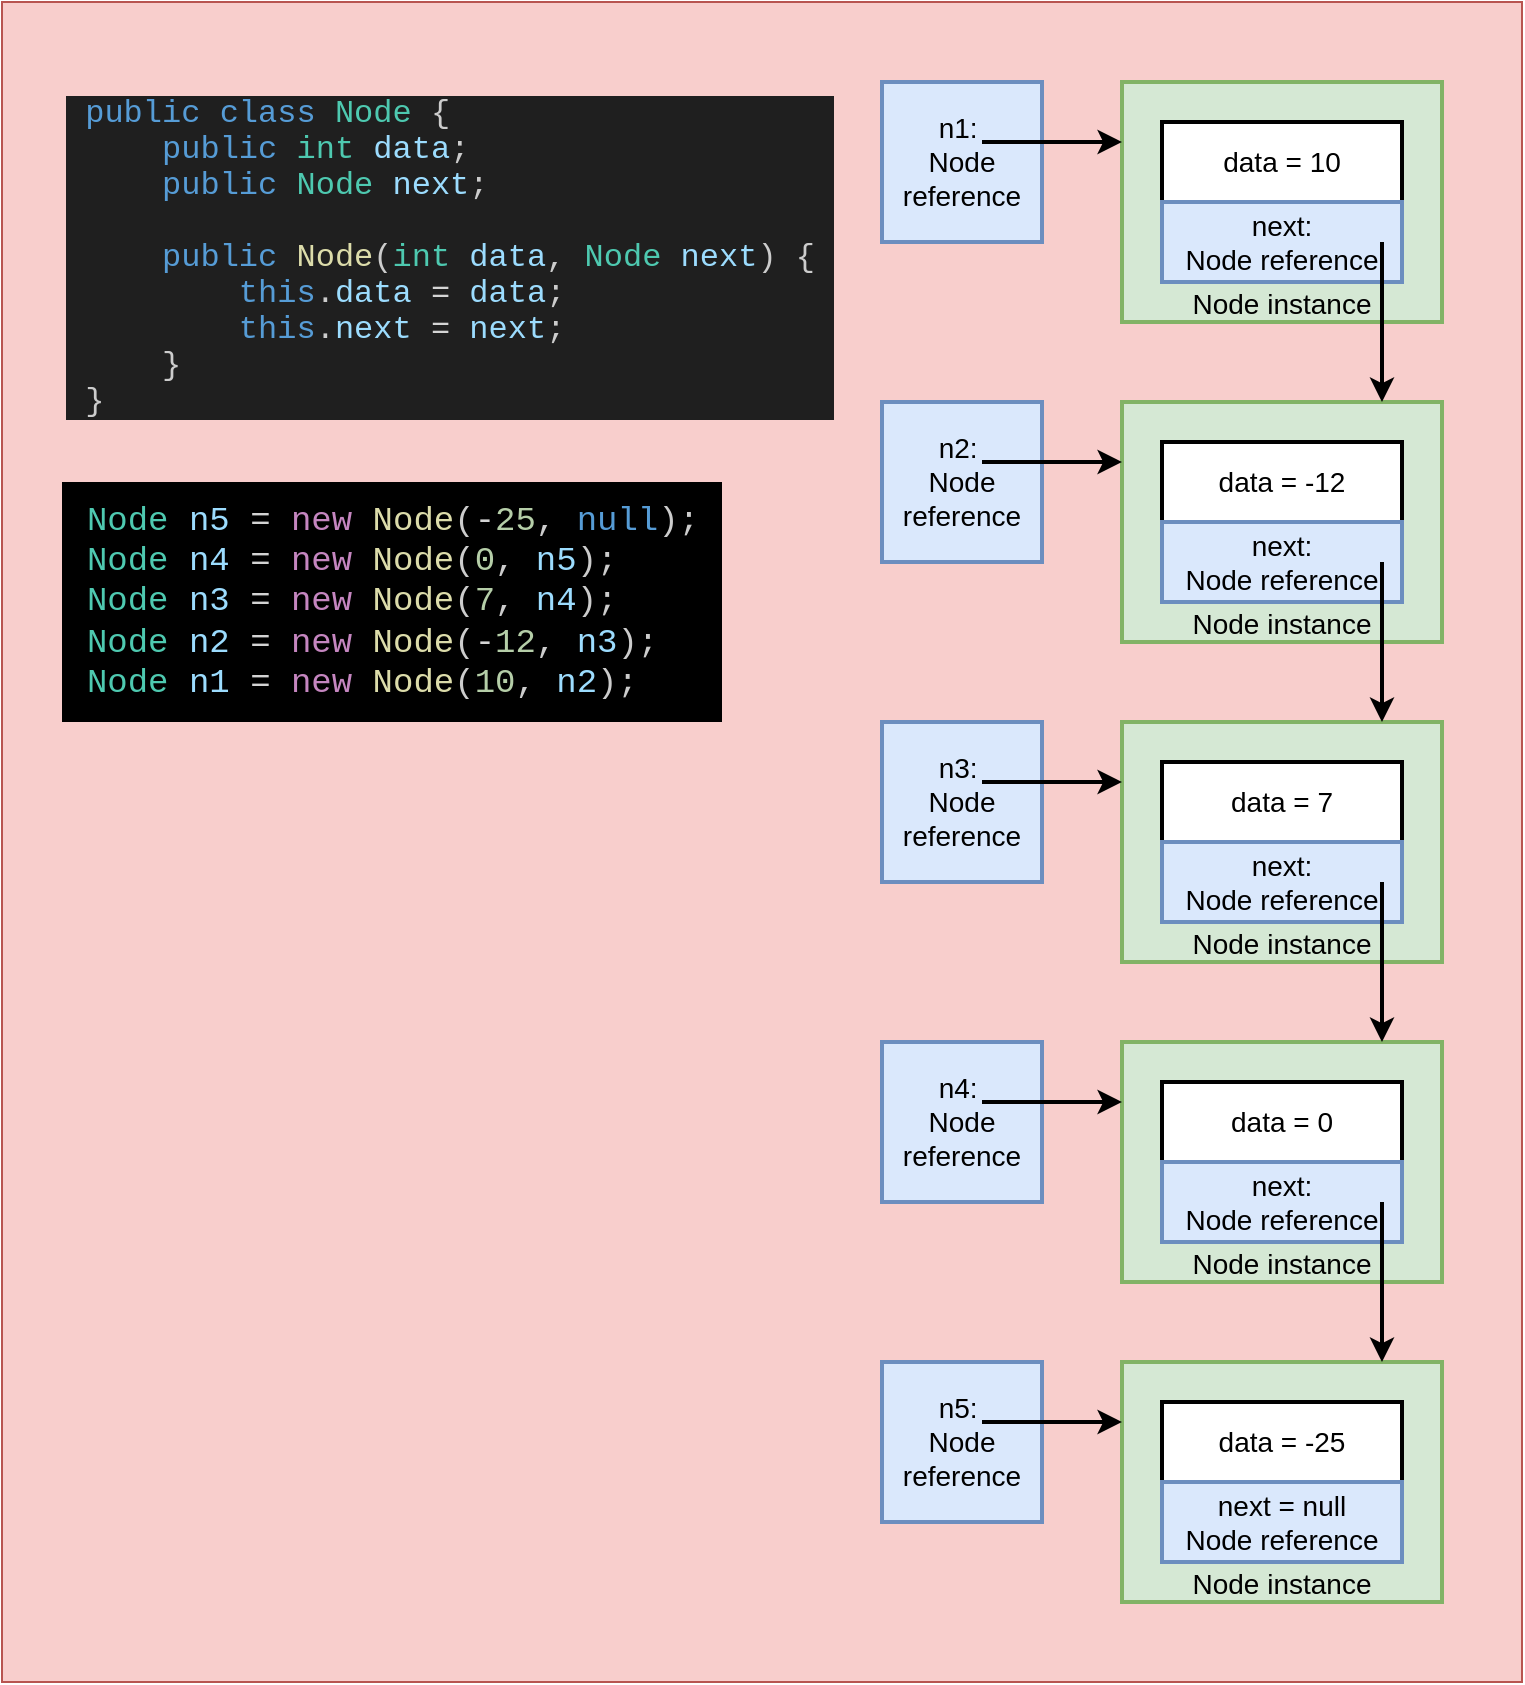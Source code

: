 <mxfile version="24.7.12">
  <diagram name="Page-1" id="XwBG22aRkaqgsSbQBnmj">
    <mxGraphModel dx="1440" dy="795" grid="1" gridSize="10" guides="1" tooltips="1" connect="1" arrows="1" fold="1" page="1" pageScale="1" pageWidth="850" pageHeight="1100" math="0" shadow="0">
      <root>
        <mxCell id="0" />
        <mxCell id="1" parent="0" />
        <mxCell id="JT_xuUOgfyqFdRKBLIvc-66" value="&lt;div style=&quot;color: rgb(204, 204, 204); background-color: rgb(31, 31, 31); font-family: Menlo, Monaco, &amp;quot;Courier New&amp;quot;, monospace; line-height: 18px; white-space: pre;&quot;&gt;&lt;br&gt;&lt;/div&gt;" style="rounded=0;whiteSpace=wrap;html=1;fillColor=#f8cecc;strokeColor=#b85450;align=left;" vertex="1" parent="1">
          <mxGeometry x="40" y="200" width="760" height="840" as="geometry" />
        </mxCell>
        <mxCell id="JT_xuUOgfyqFdRKBLIvc-40" value="&lt;div style=&quot;font-size: 14px;&quot;&gt;&lt;br style=&quot;font-size: 14px;&quot;&gt;&lt;/div&gt;&lt;div style=&quot;font-size: 14px;&quot;&gt;&lt;br style=&quot;font-size: 14px;&quot;&gt;&lt;/div&gt;&lt;div style=&quot;font-size: 14px;&quot;&gt;&lt;br style=&quot;font-size: 14px;&quot;&gt;&lt;/div&gt;&lt;div style=&quot;font-size: 14px;&quot;&gt;&lt;br style=&quot;font-size: 14px;&quot;&gt;&lt;/div&gt;&lt;div style=&quot;font-size: 14px;&quot;&gt;&lt;br style=&quot;font-size: 14px;&quot;&gt;&lt;/div&gt;&lt;div style=&quot;font-size: 14px;&quot;&gt;&lt;br style=&quot;font-size: 14px;&quot;&gt;&lt;/div&gt;&lt;div style=&quot;font-size: 14px;&quot;&gt;&lt;span style=&quot;background-color: initial;&quot;&gt;Node instance&lt;/span&gt;&lt;br&gt;&lt;/div&gt;" style="rounded=0;whiteSpace=wrap;html=1;fillColor=#d5e8d4;strokeColor=#82b366;strokeWidth=2;fontSize=14;" vertex="1" parent="1">
          <mxGeometry x="600" y="240" width="160" height="120" as="geometry" />
        </mxCell>
        <mxCell id="JT_xuUOgfyqFdRKBLIvc-36" value="n1:&amp;nbsp;&lt;div style=&quot;font-size: 14px;&quot;&gt;Node reference&lt;/div&gt;" style="rounded=0;whiteSpace=wrap;html=1;fillColor=#dae8fc;strokeColor=#6c8ebf;strokeWidth=2;fontSize=14;" vertex="1" parent="1">
          <mxGeometry x="480" y="240" width="80" height="80" as="geometry" />
        </mxCell>
        <mxCell id="JT_xuUOgfyqFdRKBLIvc-37" value="" style="endArrow=classic;html=1;rounded=0;strokeWidth=2;fontSize=14;" edge="1" parent="1">
          <mxGeometry width="50" height="50" relative="1" as="geometry">
            <mxPoint x="530" y="270" as="sourcePoint" />
            <mxPoint x="600" y="270" as="targetPoint" />
          </mxGeometry>
        </mxCell>
        <mxCell id="JT_xuUOgfyqFdRKBLIvc-38" value="data = 10" style="rounded=0;whiteSpace=wrap;html=1;strokeWidth=2;fontSize=14;" vertex="1" parent="1">
          <mxGeometry x="620" y="260" width="120" height="40" as="geometry" />
        </mxCell>
        <mxCell id="JT_xuUOgfyqFdRKBLIvc-39" value="next:&lt;div style=&quot;font-size: 14px;&quot;&gt;&lt;span style=&quot;background-color: initial; font-size: 14px;&quot;&gt;Node reference&lt;/span&gt;&lt;/div&gt;" style="rounded=0;whiteSpace=wrap;html=1;fillColor=#dae8fc;strokeColor=#6c8ebf;strokeWidth=2;fontSize=14;" vertex="1" parent="1">
          <mxGeometry x="620" y="300" width="120" height="40" as="geometry" />
        </mxCell>
        <mxCell id="JT_xuUOgfyqFdRKBLIvc-41" value="&lt;div style=&quot;font-size: 14px;&quot;&gt;&lt;br style=&quot;font-size: 14px;&quot;&gt;&lt;/div&gt;&lt;div style=&quot;font-size: 14px;&quot;&gt;&lt;br style=&quot;font-size: 14px;&quot;&gt;&lt;/div&gt;&lt;div style=&quot;font-size: 14px;&quot;&gt;&lt;br style=&quot;font-size: 14px;&quot;&gt;&lt;/div&gt;&lt;div style=&quot;font-size: 14px;&quot;&gt;&lt;br style=&quot;font-size: 14px;&quot;&gt;&lt;/div&gt;&lt;div style=&quot;font-size: 14px;&quot;&gt;&lt;br style=&quot;font-size: 14px;&quot;&gt;&lt;/div&gt;&lt;div style=&quot;font-size: 14px;&quot;&gt;&lt;br style=&quot;font-size: 14px;&quot;&gt;&lt;/div&gt;&lt;div style=&quot;font-size: 14px;&quot;&gt;&lt;span style=&quot;background-color: initial;&quot;&gt;Node instance&lt;/span&gt;&lt;br&gt;&lt;/div&gt;" style="rounded=0;whiteSpace=wrap;html=1;fillColor=#d5e8d4;strokeColor=#82b366;strokeWidth=2;fontSize=14;" vertex="1" parent="1">
          <mxGeometry x="600" y="400" width="160" height="120" as="geometry" />
        </mxCell>
        <mxCell id="JT_xuUOgfyqFdRKBLIvc-42" value="n2:&amp;nbsp;&lt;div style=&quot;font-size: 14px;&quot;&gt;Node reference&lt;/div&gt;" style="rounded=0;whiteSpace=wrap;html=1;fillColor=#dae8fc;strokeColor=#6c8ebf;strokeWidth=2;fontSize=14;" vertex="1" parent="1">
          <mxGeometry x="480" y="400" width="80" height="80" as="geometry" />
        </mxCell>
        <mxCell id="JT_xuUOgfyqFdRKBLIvc-43" value="" style="endArrow=classic;html=1;rounded=0;strokeWidth=2;fontSize=14;" edge="1" parent="1">
          <mxGeometry width="50" height="50" relative="1" as="geometry">
            <mxPoint x="530" y="430" as="sourcePoint" />
            <mxPoint x="600" y="430" as="targetPoint" />
          </mxGeometry>
        </mxCell>
        <mxCell id="JT_xuUOgfyqFdRKBLIvc-44" value="data = -12" style="rounded=0;whiteSpace=wrap;html=1;strokeWidth=2;fontSize=14;" vertex="1" parent="1">
          <mxGeometry x="620" y="420" width="120" height="40" as="geometry" />
        </mxCell>
        <mxCell id="JT_xuUOgfyqFdRKBLIvc-45" value="next:&lt;div style=&quot;font-size: 14px;&quot;&gt;&lt;span style=&quot;background-color: initial; font-size: 14px;&quot;&gt;Node reference&lt;/span&gt;&lt;/div&gt;" style="rounded=0;whiteSpace=wrap;html=1;fillColor=#dae8fc;strokeColor=#6c8ebf;strokeWidth=2;fontSize=14;" vertex="1" parent="1">
          <mxGeometry x="620" y="460" width="120" height="40" as="geometry" />
        </mxCell>
        <mxCell id="JT_xuUOgfyqFdRKBLIvc-46" value="&lt;div style=&quot;font-size: 14px;&quot;&gt;&lt;br style=&quot;font-size: 14px;&quot;&gt;&lt;/div&gt;&lt;div style=&quot;font-size: 14px;&quot;&gt;&lt;br style=&quot;font-size: 14px;&quot;&gt;&lt;/div&gt;&lt;div style=&quot;font-size: 14px;&quot;&gt;&lt;br style=&quot;font-size: 14px;&quot;&gt;&lt;/div&gt;&lt;div style=&quot;font-size: 14px;&quot;&gt;&lt;br style=&quot;font-size: 14px;&quot;&gt;&lt;/div&gt;&lt;div style=&quot;font-size: 14px;&quot;&gt;&lt;br style=&quot;font-size: 14px;&quot;&gt;&lt;/div&gt;&lt;div style=&quot;font-size: 14px;&quot;&gt;&lt;br style=&quot;font-size: 14px;&quot;&gt;&lt;/div&gt;&lt;div style=&quot;font-size: 14px;&quot;&gt;&lt;span style=&quot;background-color: initial;&quot;&gt;Node instance&lt;/span&gt;&lt;br&gt;&lt;/div&gt;" style="rounded=0;whiteSpace=wrap;html=1;fillColor=#d5e8d4;strokeColor=#82b366;strokeWidth=2;fontSize=14;" vertex="1" parent="1">
          <mxGeometry x="600" y="560" width="160" height="120" as="geometry" />
        </mxCell>
        <mxCell id="JT_xuUOgfyqFdRKBLIvc-47" value="n3:&amp;nbsp;&lt;div style=&quot;font-size: 14px;&quot;&gt;Node reference&lt;/div&gt;" style="rounded=0;whiteSpace=wrap;html=1;fillColor=#dae8fc;strokeColor=#6c8ebf;strokeWidth=2;fontSize=14;" vertex="1" parent="1">
          <mxGeometry x="480" y="560" width="80" height="80" as="geometry" />
        </mxCell>
        <mxCell id="JT_xuUOgfyqFdRKBLIvc-48" value="" style="endArrow=classic;html=1;rounded=0;strokeWidth=2;fontSize=14;" edge="1" parent="1">
          <mxGeometry width="50" height="50" relative="1" as="geometry">
            <mxPoint x="530" y="590" as="sourcePoint" />
            <mxPoint x="600" y="590" as="targetPoint" />
          </mxGeometry>
        </mxCell>
        <mxCell id="JT_xuUOgfyqFdRKBLIvc-49" value="data = 7" style="rounded=0;whiteSpace=wrap;html=1;strokeWidth=2;fontSize=14;" vertex="1" parent="1">
          <mxGeometry x="620" y="580" width="120" height="40" as="geometry" />
        </mxCell>
        <mxCell id="JT_xuUOgfyqFdRKBLIvc-50" value="next:&lt;div style=&quot;font-size: 14px;&quot;&gt;&lt;span style=&quot;background-color: initial; font-size: 14px;&quot;&gt;Node reference&lt;/span&gt;&lt;/div&gt;" style="rounded=0;whiteSpace=wrap;html=1;fillColor=#dae8fc;strokeColor=#6c8ebf;strokeWidth=2;fontSize=14;" vertex="1" parent="1">
          <mxGeometry x="620" y="620" width="120" height="40" as="geometry" />
        </mxCell>
        <mxCell id="JT_xuUOgfyqFdRKBLIvc-51" value="&lt;div style=&quot;font-size: 14px;&quot;&gt;&lt;br style=&quot;font-size: 14px;&quot;&gt;&lt;/div&gt;&lt;div style=&quot;font-size: 14px;&quot;&gt;&lt;br style=&quot;font-size: 14px;&quot;&gt;&lt;/div&gt;&lt;div style=&quot;font-size: 14px;&quot;&gt;&lt;br style=&quot;font-size: 14px;&quot;&gt;&lt;/div&gt;&lt;div style=&quot;font-size: 14px;&quot;&gt;&lt;br style=&quot;font-size: 14px;&quot;&gt;&lt;/div&gt;&lt;div style=&quot;font-size: 14px;&quot;&gt;&lt;br style=&quot;font-size: 14px;&quot;&gt;&lt;/div&gt;&lt;div style=&quot;font-size: 14px;&quot;&gt;&lt;br style=&quot;font-size: 14px;&quot;&gt;&lt;/div&gt;&lt;div style=&quot;font-size: 14px;&quot;&gt;&lt;span style=&quot;background-color: initial;&quot;&gt;Node instance&lt;/span&gt;&lt;br&gt;&lt;/div&gt;" style="rounded=0;whiteSpace=wrap;html=1;fillColor=#d5e8d4;strokeColor=#82b366;strokeWidth=2;fontSize=14;" vertex="1" parent="1">
          <mxGeometry x="600" y="720" width="160" height="120" as="geometry" />
        </mxCell>
        <mxCell id="JT_xuUOgfyqFdRKBLIvc-52" value="n4:&amp;nbsp;&lt;div style=&quot;font-size: 14px;&quot;&gt;Node reference&lt;/div&gt;" style="rounded=0;whiteSpace=wrap;html=1;fillColor=#dae8fc;strokeColor=#6c8ebf;strokeWidth=2;fontSize=14;" vertex="1" parent="1">
          <mxGeometry x="480" y="720" width="80" height="80" as="geometry" />
        </mxCell>
        <mxCell id="JT_xuUOgfyqFdRKBLIvc-53" value="" style="endArrow=classic;html=1;rounded=0;strokeWidth=2;fontSize=14;" edge="1" parent="1">
          <mxGeometry width="50" height="50" relative="1" as="geometry">
            <mxPoint x="530" y="750" as="sourcePoint" />
            <mxPoint x="600" y="750" as="targetPoint" />
          </mxGeometry>
        </mxCell>
        <mxCell id="JT_xuUOgfyqFdRKBLIvc-54" value="data = 0" style="rounded=0;whiteSpace=wrap;html=1;strokeWidth=2;fontSize=14;" vertex="1" parent="1">
          <mxGeometry x="620" y="740" width="120" height="40" as="geometry" />
        </mxCell>
        <mxCell id="JT_xuUOgfyqFdRKBLIvc-55" value="next:&lt;div style=&quot;font-size: 14px;&quot;&gt;&lt;span style=&quot;background-color: initial; font-size: 14px;&quot;&gt;Node reference&lt;/span&gt;&lt;/div&gt;" style="rounded=0;whiteSpace=wrap;html=1;fillColor=#dae8fc;strokeColor=#6c8ebf;strokeWidth=2;fontSize=14;" vertex="1" parent="1">
          <mxGeometry x="620" y="780" width="120" height="40" as="geometry" />
        </mxCell>
        <mxCell id="JT_xuUOgfyqFdRKBLIvc-56" value="&lt;div style=&quot;font-size: 14px;&quot;&gt;&lt;br style=&quot;font-size: 14px;&quot;&gt;&lt;/div&gt;&lt;div style=&quot;font-size: 14px;&quot;&gt;&lt;br style=&quot;font-size: 14px;&quot;&gt;&lt;/div&gt;&lt;div style=&quot;font-size: 14px;&quot;&gt;&lt;br style=&quot;font-size: 14px;&quot;&gt;&lt;/div&gt;&lt;div style=&quot;font-size: 14px;&quot;&gt;&lt;br style=&quot;font-size: 14px;&quot;&gt;&lt;/div&gt;&lt;div style=&quot;font-size: 14px;&quot;&gt;&lt;br style=&quot;font-size: 14px;&quot;&gt;&lt;/div&gt;&lt;div style=&quot;font-size: 14px;&quot;&gt;&lt;br style=&quot;font-size: 14px;&quot;&gt;&lt;/div&gt;&lt;div style=&quot;font-size: 14px;&quot;&gt;&lt;span style=&quot;background-color: initial;&quot;&gt;Node instance&lt;/span&gt;&lt;br&gt;&lt;/div&gt;" style="rounded=0;whiteSpace=wrap;html=1;fillColor=#d5e8d4;strokeColor=#82b366;strokeWidth=2;fontSize=14;" vertex="1" parent="1">
          <mxGeometry x="600" y="880" width="160" height="120" as="geometry" />
        </mxCell>
        <mxCell id="JT_xuUOgfyqFdRKBLIvc-57" value="n5:&amp;nbsp;&lt;div style=&quot;font-size: 14px;&quot;&gt;Node reference&lt;/div&gt;" style="rounded=0;whiteSpace=wrap;html=1;fillColor=#dae8fc;strokeColor=#6c8ebf;strokeWidth=2;fontSize=14;" vertex="1" parent="1">
          <mxGeometry x="480" y="880" width="80" height="80" as="geometry" />
        </mxCell>
        <mxCell id="JT_xuUOgfyqFdRKBLIvc-58" value="" style="endArrow=classic;html=1;rounded=0;strokeWidth=2;fontSize=14;" edge="1" parent="1">
          <mxGeometry width="50" height="50" relative="1" as="geometry">
            <mxPoint x="530" y="910" as="sourcePoint" />
            <mxPoint x="600" y="910" as="targetPoint" />
          </mxGeometry>
        </mxCell>
        <mxCell id="JT_xuUOgfyqFdRKBLIvc-59" value="data = -25" style="rounded=0;whiteSpace=wrap;html=1;strokeWidth=2;fontSize=14;" vertex="1" parent="1">
          <mxGeometry x="620" y="900" width="120" height="40" as="geometry" />
        </mxCell>
        <mxCell id="JT_xuUOgfyqFdRKBLIvc-60" value="next = null&lt;div style=&quot;font-size: 14px;&quot;&gt;&lt;span style=&quot;background-color: initial; font-size: 14px;&quot;&gt;Node reference&lt;/span&gt;&lt;/div&gt;" style="rounded=0;whiteSpace=wrap;html=1;fillColor=#dae8fc;strokeColor=#6c8ebf;strokeWidth=2;fontSize=14;" vertex="1" parent="1">
          <mxGeometry x="620" y="940" width="120" height="40" as="geometry" />
        </mxCell>
        <mxCell id="JT_xuUOgfyqFdRKBLIvc-62" value="" style="endArrow=classic;html=1;rounded=0;strokeWidth=2;fontSize=14;" edge="1" parent="1">
          <mxGeometry width="50" height="50" relative="1" as="geometry">
            <mxPoint x="730" y="320" as="sourcePoint" />
            <mxPoint x="730" y="400" as="targetPoint" />
          </mxGeometry>
        </mxCell>
        <mxCell id="JT_xuUOgfyqFdRKBLIvc-63" value="" style="endArrow=classic;html=1;rounded=0;strokeWidth=2;fontSize=14;" edge="1" parent="1">
          <mxGeometry width="50" height="50" relative="1" as="geometry">
            <mxPoint x="730" y="480" as="sourcePoint" />
            <mxPoint x="730" y="560" as="targetPoint" />
          </mxGeometry>
        </mxCell>
        <mxCell id="JT_xuUOgfyqFdRKBLIvc-64" value="" style="endArrow=classic;html=1;rounded=0;strokeWidth=2;fontSize=14;" edge="1" parent="1">
          <mxGeometry width="50" height="50" relative="1" as="geometry">
            <mxPoint x="730" y="640" as="sourcePoint" />
            <mxPoint x="730" y="720" as="targetPoint" />
          </mxGeometry>
        </mxCell>
        <mxCell id="JT_xuUOgfyqFdRKBLIvc-65" value="" style="endArrow=classic;html=1;rounded=0;strokeWidth=2;fontSize=14;" edge="1" parent="1">
          <mxGeometry width="50" height="50" relative="1" as="geometry">
            <mxPoint x="730" y="800" as="sourcePoint" />
            <mxPoint x="730" y="880" as="targetPoint" />
          </mxGeometry>
        </mxCell>
        <mxCell id="JT_xuUOgfyqFdRKBLIvc-67" value="&lt;div style=&quot;color: rgb(204, 204, 204); font-family: Menlo, Monaco, &amp;quot;Courier New&amp;quot;, monospace; text-align: left; white-space-collapse: preserve; font-size: 17px;&quot;&gt;&lt;span style=&quot;color: rgb(78, 201, 176); font-size: 17px;&quot;&gt;Node&lt;/span&gt; &lt;span style=&quot;color: rgb(156, 220, 254); font-size: 17px;&quot;&gt;n5&lt;/span&gt; &lt;span style=&quot;color: rgb(212, 212, 212); font-size: 17px;&quot;&gt;=&lt;/span&gt; &lt;span style=&quot;color: rgb(197, 134, 192); font-size: 17px;&quot;&gt;new&lt;/span&gt; &lt;span style=&quot;color: rgb(220, 220, 170); font-size: 17px;&quot;&gt;Node&lt;/span&gt;(&lt;span style=&quot;color: rgb(212, 212, 212); font-size: 17px;&quot;&gt;-&lt;/span&gt;&lt;span style=&quot;color: rgb(181, 206, 168); font-size: 17px;&quot;&gt;25&lt;/span&gt;, &lt;span style=&quot;color: rgb(86, 156, 214); font-size: 17px;&quot;&gt;null&lt;/span&gt;);&lt;/div&gt;&lt;div style=&quot;color: rgb(204, 204, 204); font-family: Menlo, Monaco, &amp;quot;Courier New&amp;quot;, monospace; text-align: left; white-space-collapse: preserve; font-size: 17px;&quot;&gt;&lt;span style=&quot;color: rgb(78, 201, 176); font-size: 17px;&quot;&gt;Node&lt;/span&gt; &lt;span style=&quot;color: rgb(156, 220, 254); font-size: 17px;&quot;&gt;n4&lt;/span&gt; &lt;span style=&quot;color: rgb(212, 212, 212); font-size: 17px;&quot;&gt;=&lt;/span&gt; &lt;span style=&quot;color: rgb(197, 134, 192); font-size: 17px;&quot;&gt;new&lt;/span&gt; &lt;span style=&quot;color: rgb(220, 220, 170); font-size: 17px;&quot;&gt;Node&lt;/span&gt;(&lt;span style=&quot;color: rgb(181, 206, 168); font-size: 17px;&quot;&gt;0&lt;/span&gt;, &lt;span style=&quot;color: rgb(156, 220, 254); font-size: 17px;&quot;&gt;n5&lt;/span&gt;);&lt;/div&gt;&lt;div style=&quot;color: rgb(204, 204, 204); font-family: Menlo, Monaco, &amp;quot;Courier New&amp;quot;, monospace; text-align: left; white-space-collapse: preserve; font-size: 17px;&quot;&gt;&lt;span style=&quot;color: rgb(78, 201, 176); font-size: 17px;&quot;&gt;Node&lt;/span&gt; &lt;span style=&quot;color: rgb(156, 220, 254); font-size: 17px;&quot;&gt;n3&lt;/span&gt; &lt;span style=&quot;color: rgb(212, 212, 212); font-size: 17px;&quot;&gt;=&lt;/span&gt; &lt;span style=&quot;color: rgb(197, 134, 192); font-size: 17px;&quot;&gt;new&lt;/span&gt; &lt;span style=&quot;color: rgb(220, 220, 170); font-size: 17px;&quot;&gt;Node&lt;/span&gt;(&lt;span style=&quot;color: rgb(181, 206, 168); font-size: 17px;&quot;&gt;7&lt;/span&gt;, &lt;span style=&quot;color: rgb(156, 220, 254); font-size: 17px;&quot;&gt;n4&lt;/span&gt;);&lt;/div&gt;&lt;div style=&quot;color: rgb(204, 204, 204); font-family: Menlo, Monaco, &amp;quot;Courier New&amp;quot;, monospace; text-align: left; white-space-collapse: preserve; font-size: 17px;&quot;&gt;&lt;span style=&quot;color: rgb(78, 201, 176); font-size: 17px;&quot;&gt;Node&lt;/span&gt; &lt;span style=&quot;color: rgb(156, 220, 254); font-size: 17px;&quot;&gt;n2&lt;/span&gt; &lt;span style=&quot;color: rgb(212, 212, 212); font-size: 17px;&quot;&gt;=&lt;/span&gt; &lt;span style=&quot;color: rgb(197, 134, 192); font-size: 17px;&quot;&gt;new&lt;/span&gt; &lt;span style=&quot;color: rgb(220, 220, 170); font-size: 17px;&quot;&gt;Node&lt;/span&gt;(&lt;span style=&quot;color: rgb(212, 212, 212); font-size: 17px;&quot;&gt;-&lt;/span&gt;&lt;span style=&quot;color: rgb(181, 206, 168); font-size: 17px;&quot;&gt;12&lt;/span&gt;, &lt;span style=&quot;color: rgb(156, 220, 254); font-size: 17px;&quot;&gt;n3&lt;/span&gt;);&lt;/div&gt;&lt;div style=&quot;color: rgb(204, 204, 204); font-family: Menlo, Monaco, &amp;quot;Courier New&amp;quot;, monospace; text-align: left; white-space-collapse: preserve; font-size: 17px;&quot;&gt;&lt;span style=&quot;color: rgb(78, 201, 176); font-size: 17px;&quot;&gt;Node&lt;/span&gt; &lt;span style=&quot;color: rgb(156, 220, 254); font-size: 17px;&quot;&gt;n1&lt;/span&gt; &lt;span style=&quot;color: rgb(212, 212, 212); font-size: 17px;&quot;&gt;=&lt;/span&gt; &lt;span style=&quot;color: rgb(197, 134, 192); font-size: 17px;&quot;&gt;new&lt;/span&gt; &lt;span style=&quot;color: rgb(220, 220, 170); font-size: 17px;&quot;&gt;Node&lt;/span&gt;(&lt;span style=&quot;color: rgb(181, 206, 168); font-size: 17px;&quot;&gt;10&lt;/span&gt;, &lt;span style=&quot;color: rgb(156, 220, 254); font-size: 17px;&quot;&gt;n2&lt;/span&gt;);&lt;/div&gt;" style="text;html=1;align=center;verticalAlign=middle;resizable=0;points=[];autosize=1;strokeColor=none;fillColor=#000000;fontSize=17;" vertex="1" parent="1">
          <mxGeometry x="70" y="440" width="330" height="120" as="geometry" />
        </mxCell>
        <mxCell id="JT_xuUOgfyqFdRKBLIvc-70" value="&lt;div style=&quot;color: rgb(204, 204, 204); background-color: rgb(31, 31, 31); font-family: Menlo, Monaco, &amp;quot;Courier New&amp;quot;, monospace; font-weight: normal; font-size: 16px; line-height: 18px; white-space: pre;&quot;&gt;&lt;div style=&quot;font-size: 16px;&quot;&gt;&lt;span style=&quot;color: rgb(86, 156, 214); font-size: 16px;&quot;&gt; public&lt;/span&gt;&lt;span style=&quot;color: rgb(204, 204, 204); font-size: 16px;&quot;&gt; &lt;/span&gt;&lt;span style=&quot;color: rgb(86, 156, 214); font-size: 16px;&quot;&gt;class&lt;/span&gt;&lt;span style=&quot;color: rgb(204, 204, 204); font-size: 16px;&quot;&gt; &lt;/span&gt;&lt;span style=&quot;color: rgb(78, 201, 176); font-size: 16px;&quot;&gt;Node&lt;/span&gt;&lt;span style=&quot;color: rgb(204, 204, 204); font-size: 16px;&quot;&gt; {&lt;/span&gt;&lt;/div&gt;&lt;div style=&quot;font-size: 16px;&quot;&gt;&lt;span style=&quot;color: rgb(204, 204, 204); font-size: 16px;&quot;&gt;     &lt;/span&gt;&lt;span style=&quot;color: rgb(86, 156, 214); font-size: 16px;&quot;&gt;public&lt;/span&gt;&lt;span style=&quot;color: rgb(204, 204, 204); font-size: 16px;&quot;&gt; &lt;/span&gt;&lt;span style=&quot;color: rgb(78, 201, 176); font-size: 16px;&quot;&gt;int&lt;/span&gt;&lt;span style=&quot;color: rgb(204, 204, 204); font-size: 16px;&quot;&gt; &lt;/span&gt;&lt;span style=&quot;color: rgb(156, 220, 254); font-size: 16px;&quot;&gt;data&lt;/span&gt;&lt;span style=&quot;color: rgb(204, 204, 204); font-size: 16px;&quot;&gt;; &lt;/span&gt;&lt;/div&gt;&lt;div style=&quot;font-size: 16px;&quot;&gt;&lt;span style=&quot;color: rgb(204, 204, 204); font-size: 16px;&quot;&gt;     &lt;/span&gt;&lt;span style=&quot;color: rgb(86, 156, 214); font-size: 16px;&quot;&gt;public&lt;/span&gt;&lt;span style=&quot;color: rgb(204, 204, 204); font-size: 16px;&quot;&gt; &lt;/span&gt;&lt;span style=&quot;color: rgb(78, 201, 176); font-size: 16px;&quot;&gt;Node&lt;/span&gt;&lt;span style=&quot;color: rgb(204, 204, 204); font-size: 16px;&quot;&gt; &lt;/span&gt;&lt;span style=&quot;color: rgb(156, 220, 254); font-size: 16px;&quot;&gt;next&lt;/span&gt;&lt;span style=&quot;color: rgb(204, 204, 204); font-size: 16px;&quot;&gt;; &lt;/span&gt;&lt;/div&gt;&lt;br style=&quot;font-size: 16px;&quot;&gt;&lt;div style=&quot;font-size: 16px;&quot;&gt;&lt;span style=&quot;color: rgb(204, 204, 204); font-size: 16px;&quot;&gt;     &lt;/span&gt;&lt;span style=&quot;color: rgb(86, 156, 214); font-size: 16px;&quot;&gt;public&lt;/span&gt;&lt;span style=&quot;color: rgb(204, 204, 204); font-size: 16px;&quot;&gt; &lt;/span&gt;&lt;span style=&quot;color: rgb(220, 220, 170); font-size: 16px;&quot;&gt;Node&lt;/span&gt;&lt;span style=&quot;color: rgb(204, 204, 204); font-size: 16px;&quot;&gt;(&lt;/span&gt;&lt;span style=&quot;color: rgb(78, 201, 176); font-size: 16px;&quot;&gt;int&lt;/span&gt;&lt;span style=&quot;color: rgb(204, 204, 204); font-size: 16px;&quot;&gt; &lt;/span&gt;&lt;span style=&quot;color: rgb(156, 220, 254); font-size: 16px;&quot;&gt;data&lt;/span&gt;&lt;span style=&quot;color: rgb(204, 204, 204); font-size: 16px;&quot;&gt;, &lt;/span&gt;&lt;span style=&quot;color: rgb(78, 201, 176); font-size: 16px;&quot;&gt;Node&lt;/span&gt;&lt;span style=&quot;color: rgb(204, 204, 204); font-size: 16px;&quot;&gt; &lt;/span&gt;&lt;span style=&quot;color: rgb(156, 220, 254); font-size: 16px;&quot;&gt;next&lt;/span&gt;&lt;span style=&quot;color: rgb(204, 204, 204); font-size: 16px;&quot;&gt;) { &lt;/span&gt;&lt;/div&gt;&lt;div style=&quot;font-size: 16px;&quot;&gt;&lt;span style=&quot;color: rgb(204, 204, 204); font-size: 16px;&quot;&gt;         &lt;/span&gt;&lt;span style=&quot;color: rgb(86, 156, 214); font-size: 16px;&quot;&gt;this&lt;/span&gt;&lt;span style=&quot;color: rgb(204, 204, 204); font-size: 16px;&quot;&gt;.&lt;/span&gt;&lt;span style=&quot;color: rgb(156, 220, 254); font-size: 16px;&quot;&gt;data&lt;/span&gt;&lt;span style=&quot;color: rgb(204, 204, 204); font-size: 16px;&quot;&gt; &lt;/span&gt;&lt;span style=&quot;color: rgb(212, 212, 212); font-size: 16px;&quot;&gt;=&lt;/span&gt;&lt;span style=&quot;color: rgb(204, 204, 204); font-size: 16px;&quot;&gt; &lt;/span&gt;&lt;span style=&quot;color: rgb(156, 220, 254); font-size: 16px;&quot;&gt;data&lt;/span&gt;&lt;span style=&quot;color: rgb(204, 204, 204); font-size: 16px;&quot;&gt;;&lt;/span&gt;&lt;/div&gt;&lt;div style=&quot;font-size: 16px;&quot;&gt;&lt;span style=&quot;color: rgb(204, 204, 204); font-size: 16px;&quot;&gt;         &lt;/span&gt;&lt;span style=&quot;color: rgb(86, 156, 214); font-size: 16px;&quot;&gt;this&lt;/span&gt;&lt;span style=&quot;color: rgb(204, 204, 204); font-size: 16px;&quot;&gt;.&lt;/span&gt;&lt;span style=&quot;color: rgb(156, 220, 254); font-size: 16px;&quot;&gt;next&lt;/span&gt;&lt;span style=&quot;color: rgb(204, 204, 204); font-size: 16px;&quot;&gt; &lt;/span&gt;&lt;span style=&quot;color: rgb(212, 212, 212); font-size: 16px;&quot;&gt;=&lt;/span&gt;&lt;span style=&quot;color: rgb(204, 204, 204); font-size: 16px;&quot;&gt; &lt;/span&gt;&lt;span style=&quot;color: rgb(156, 220, 254); font-size: 16px;&quot;&gt;next&lt;/span&gt;&lt;span style=&quot;color: rgb(204, 204, 204); font-size: 16px;&quot;&gt;;&lt;/span&gt;&lt;/div&gt;&lt;div style=&quot;font-size: 16px;&quot;&gt;&lt;span style=&quot;color: rgb(204, 204, 204); font-size: 16px;&quot;&gt;     }&lt;/span&gt;&lt;/div&gt;&lt;div style=&quot;font-size: 16px;&quot;&gt;&lt;span style=&quot;color: rgb(204, 204, 204); font-size: 16px;&quot;&gt; }&lt;/span&gt;&lt;/div&gt;&lt;/div&gt;" style="text;whiteSpace=wrap;html=1;fontSize=16;" vertex="1" parent="1">
          <mxGeometry x="70" y="240" width="470" height="60" as="geometry" />
        </mxCell>
      </root>
    </mxGraphModel>
  </diagram>
</mxfile>
